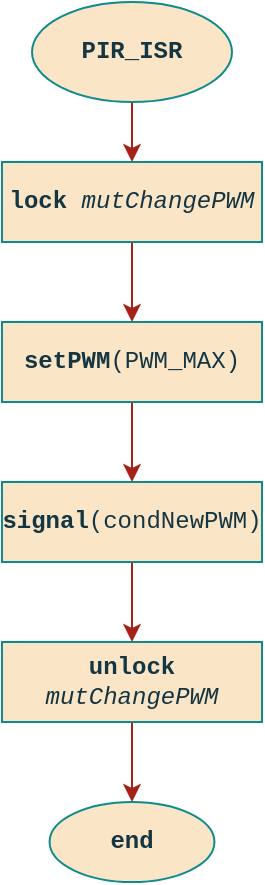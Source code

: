 <mxfile version="15.9.4" type="github" pages="2">
  <diagram id="6MVn9-K-f2hmlOFg9ZMS" name="PIR">
    <mxGraphModel dx="1422" dy="793" grid="1" gridSize="10" guides="1" tooltips="1" connect="1" arrows="1" fold="1" page="1" pageScale="1" pageWidth="827" pageHeight="1169" background="none" math="0" shadow="0">
      <root>
        <mxCell id="0" />
        <mxCell id="1" parent="0" />
        <mxCell id="Gcko24SVet6PCV_JTMuN-30" style="edgeStyle=orthogonalEdgeStyle;curved=0;rounded=1;sketch=0;orthogonalLoop=1;jettySize=auto;html=1;entryX=0.5;entryY=0;entryDx=0;entryDy=0;fontColor=#143642;strokeColor=#A8201A;fillColor=#FAE5C7;" edge="1" parent="1" source="Gcko24SVet6PCV_JTMuN-2" target="Gcko24SVet6PCV_JTMuN-21">
          <mxGeometry relative="1" as="geometry" />
        </mxCell>
        <mxCell id="Gcko24SVet6PCV_JTMuN-2" value="&lt;b&gt;PIR_ISR&lt;/b&gt;" style="ellipse;whiteSpace=wrap;html=1;fontFamily=Courier New;fillColor=#FAE5C7;strokeColor=#0F8B8D;fontColor=#143642;" vertex="1" parent="1">
          <mxGeometry x="390" y="40" width="100" height="50" as="geometry" />
        </mxCell>
        <mxCell id="Gcko24SVet6PCV_JTMuN-31" style="edgeStyle=orthogonalEdgeStyle;curved=0;rounded=1;sketch=0;orthogonalLoop=1;jettySize=auto;html=1;fontColor=#143642;strokeColor=#A8201A;fillColor=#FAE5C7;" edge="1" parent="1" source="Gcko24SVet6PCV_JTMuN-21" target="Gcko24SVet6PCV_JTMuN-22">
          <mxGeometry relative="1" as="geometry" />
        </mxCell>
        <mxCell id="Gcko24SVet6PCV_JTMuN-21" value="&lt;div&gt;&lt;b&gt;lock&lt;/b&gt;&lt;i&gt; mutChangePWM&lt;/i&gt;&lt;br&gt;&lt;/div&gt;" style="rounded=0;whiteSpace=wrap;html=1;sketch=0;fontColor=#143642;strokeColor=#0F8B8D;fillColor=#FAE5C7;fontFamily=Courier New;" vertex="1" parent="1">
          <mxGeometry x="375" y="120" width="130" height="40" as="geometry" />
        </mxCell>
        <mxCell id="Gcko24SVet6PCV_JTMuN-29" value="" style="edgeStyle=orthogonalEdgeStyle;curved=0;rounded=1;sketch=0;orthogonalLoop=1;jettySize=auto;html=1;fontColor=#143642;strokeColor=#A8201A;fillColor=#FAE5C7;" edge="1" parent="1" source="Gcko24SVet6PCV_JTMuN-22" target="Gcko24SVet6PCV_JTMuN-23">
          <mxGeometry relative="1" as="geometry" />
        </mxCell>
        <mxCell id="Gcko24SVet6PCV_JTMuN-22" value="&lt;b&gt;setPWM&lt;/b&gt;(PWM_MAX)" style="rounded=0;whiteSpace=wrap;html=1;sketch=0;fontColor=#143642;strokeColor=#0F8B8D;fillColor=#FAE5C7;fontFamily=Courier New;" vertex="1" parent="1">
          <mxGeometry x="375" y="200" width="130" height="40" as="geometry" />
        </mxCell>
        <mxCell id="Gcko24SVet6PCV_JTMuN-32" value="" style="edgeStyle=orthogonalEdgeStyle;curved=0;rounded=1;sketch=0;orthogonalLoop=1;jettySize=auto;html=1;fontColor=#143642;strokeColor=#A8201A;fillColor=#FAE5C7;" edge="1" parent="1" source="Gcko24SVet6PCV_JTMuN-23" target="Gcko24SVet6PCV_JTMuN-24">
          <mxGeometry relative="1" as="geometry" />
        </mxCell>
        <mxCell id="Gcko24SVet6PCV_JTMuN-23" value="&lt;b&gt;signal&lt;/b&gt;(condNewPWM)" style="rounded=0;whiteSpace=wrap;html=1;sketch=0;fontColor=#143642;strokeColor=#0F8B8D;fillColor=#FAE5C7;fontFamily=Courier New;" vertex="1" parent="1">
          <mxGeometry x="375" y="280" width="130" height="40" as="geometry" />
        </mxCell>
        <mxCell id="Gcko24SVet6PCV_JTMuN-33" value="" style="edgeStyle=orthogonalEdgeStyle;curved=0;rounded=1;sketch=0;orthogonalLoop=1;jettySize=auto;html=1;fontColor=#143642;strokeColor=#A8201A;fillColor=#FAE5C7;" edge="1" parent="1" source="Gcko24SVet6PCV_JTMuN-24" target="Gcko24SVet6PCV_JTMuN-25">
          <mxGeometry relative="1" as="geometry" />
        </mxCell>
        <mxCell id="Gcko24SVet6PCV_JTMuN-24" value="&lt;b&gt;unlock&lt;/b&gt;&lt;i&gt; mutChangePWM&lt;/i&gt;" style="rounded=0;whiteSpace=wrap;html=1;sketch=0;fontColor=#143642;strokeColor=#0F8B8D;fillColor=#FAE5C7;fontFamily=Courier New;" vertex="1" parent="1">
          <mxGeometry x="375" y="360" width="130" height="40" as="geometry" />
        </mxCell>
        <mxCell id="Gcko24SVet6PCV_JTMuN-25" value="&lt;b&gt;end&lt;/b&gt;" style="ellipse;whiteSpace=wrap;html=1;rounded=0;sketch=0;fontFamily=Courier New;fontColor=#143642;strokeColor=#0F8B8D;fillColor=#FAE5C7;" vertex="1" parent="1">
          <mxGeometry x="398.79" y="440" width="82.43" height="40" as="geometry" />
        </mxCell>
      </root>
    </mxGraphModel>
  </diagram>
  <diagram id="CB91oWFV4T3NT6r1UIy6" name="LDR">
    <mxGraphModel dx="1422" dy="793" grid="1" gridSize="10" guides="1" tooltips="1" connect="1" arrows="1" fold="1" page="1" pageScale="1" pageWidth="827" pageHeight="1169" math="0" shadow="0">
      <root>
        <mxCell id="QwTU3_7I9aL6epOTuIsi-0" />
        <mxCell id="QwTU3_7I9aL6epOTuIsi-1" parent="QwTU3_7I9aL6epOTuIsi-0" />
        <mxCell id="ciUFimvyQOYiIMuDzTQJ-2" value="" style="edgeStyle=orthogonalEdgeStyle;curved=0;rounded=1;sketch=0;orthogonalLoop=1;jettySize=auto;html=1;fontColor=#143642;strokeColor=#A8201A;fillColor=#FAE5C7;" edge="1" parent="QwTU3_7I9aL6epOTuIsi-1" source="CuS5D0g-ncPxof96eLsm-1" target="CuS5D0g-ncPxof96eLsm-9">
          <mxGeometry relative="1" as="geometry" />
        </mxCell>
        <mxCell id="CuS5D0g-ncPxof96eLsm-1" value="&lt;b&gt;LDR&lt;/b&gt;" style="ellipse;whiteSpace=wrap;html=1;fontFamily=Courier New;fillColor=#FAE5C7;strokeColor=#0F8B8D;fontColor=#143642;" vertex="1" parent="QwTU3_7I9aL6epOTuIsi-1">
          <mxGeometry x="390" y="40" width="100" height="50" as="geometry" />
        </mxCell>
        <mxCell id="ciUFimvyQOYiIMuDzTQJ-8" value="" style="edgeStyle=orthogonalEdgeStyle;curved=0;rounded=1;sketch=0;orthogonalLoop=1;jettySize=auto;html=1;fontColor=#143642;strokeColor=#A8201A;fillColor=#FAE5C7;" edge="1" parent="QwTU3_7I9aL6epOTuIsi-1" source="CuS5D0g-ncPxof96eLsm-9" target="ciUFimvyQOYiIMuDzTQJ-3">
          <mxGeometry relative="1" as="geometry" />
        </mxCell>
        <mxCell id="CuS5D0g-ncPxof96eLsm-9" value="&lt;span class=&quot;pl-en&quot;&gt;lux &amp;lt;-&lt;/span&gt;&lt;b&gt;&lt;span class=&quot;pl-en&quot;&gt; get_lux&lt;/span&gt;&lt;/b&gt;" style="rounded=0;whiteSpace=wrap;html=1;sketch=0;fontColor=#143642;strokeColor=#0F8B8D;fillColor=#FAE5C7;fontFamily=Courier New;" vertex="1" parent="QwTU3_7I9aL6epOTuIsi-1">
          <mxGeometry x="375" y="120" width="130" height="40" as="geometry" />
        </mxCell>
        <mxCell id="CuS5D0g-ncPxof96eLsm-10" value="&lt;b&gt;end&lt;/b&gt;" style="ellipse;whiteSpace=wrap;html=1;rounded=0;sketch=0;fontFamily=Courier New;fontColor=#143642;strokeColor=#0F8B8D;fillColor=#FAE5C7;" vertex="1" parent="QwTU3_7I9aL6epOTuIsi-1">
          <mxGeometry x="398.79" y="440" width="82.43" height="40" as="geometry" />
        </mxCell>
        <mxCell id="ciUFimvyQOYiIMuDzTQJ-5" value="yes" style="edgeStyle=orthogonalEdgeStyle;curved=0;rounded=1;sketch=0;orthogonalLoop=1;jettySize=auto;html=1;exitX=0;exitY=0.5;exitDx=0;exitDy=0;fontColor=#143642;strokeColor=#A8201A;fillColor=#FAE5C7;" edge="1" parent="QwTU3_7I9aL6epOTuIsi-1" source="ciUFimvyQOYiIMuDzTQJ-3" target="ciUFimvyQOYiIMuDzTQJ-4">
          <mxGeometry x="-0.63" relative="1" as="geometry">
            <mxPoint as="offset" />
          </mxGeometry>
        </mxCell>
        <mxCell id="ciUFimvyQOYiIMuDzTQJ-7" value="no" style="edgeStyle=orthogonalEdgeStyle;curved=0;rounded=1;sketch=0;orthogonalLoop=1;jettySize=auto;html=1;exitX=1;exitY=0.5;exitDx=0;exitDy=0;entryX=0.5;entryY=0;entryDx=0;entryDy=0;fontColor=#143642;strokeColor=#A8201A;fillColor=#FAE5C7;" edge="1" parent="QwTU3_7I9aL6epOTuIsi-1" source="ciUFimvyQOYiIMuDzTQJ-3" target="ciUFimvyQOYiIMuDzTQJ-6">
          <mxGeometry x="-0.615" relative="1" as="geometry">
            <mxPoint as="offset" />
          </mxGeometry>
        </mxCell>
        <mxCell id="ciUFimvyQOYiIMuDzTQJ-3" value="&lt;div&gt;lux &amp;lt; &lt;br&gt;&lt;/div&gt;&lt;div&gt;DAY_TIME_LUX?&lt;/div&gt;" style="rhombus;whiteSpace=wrap;html=1;rounded=0;sketch=0;fontColor=#143642;strokeColor=#0F8B8D;fillColor=#FAE5C7;fontFamily=Courier New;" vertex="1" parent="QwTU3_7I9aL6epOTuIsi-1">
          <mxGeometry x="365" y="200" width="150" height="80" as="geometry" />
        </mxCell>
        <mxCell id="ciUFimvyQOYiIMuDzTQJ-9" style="edgeStyle=orthogonalEdgeStyle;curved=0;rounded=1;sketch=0;orthogonalLoop=1;jettySize=auto;html=1;exitX=0.5;exitY=1;exitDx=0;exitDy=0;fontColor=#143642;strokeColor=#A8201A;fillColor=#FAE5C7;entryX=0;entryY=0.5;entryDx=0;entryDy=0;" edge="1" parent="QwTU3_7I9aL6epOTuIsi-1" source="ciUFimvyQOYiIMuDzTQJ-4" target="ciUFimvyQOYiIMuDzTQJ-10">
          <mxGeometry relative="1" as="geometry">
            <mxPoint x="440" y="400" as="targetPoint" />
          </mxGeometry>
        </mxCell>
        <mxCell id="ciUFimvyQOYiIMuDzTQJ-4" value="PWM_activate &amp;lt;- 1" style="rounded=0;whiteSpace=wrap;html=1;sketch=0;fontColor=#143642;strokeColor=#0F8B8D;fillColor=#FAE5C7;fontFamily=Courier New;" vertex="1" parent="QwTU3_7I9aL6epOTuIsi-1">
          <mxGeometry x="245" y="320" width="130" height="40" as="geometry" />
        </mxCell>
        <mxCell id="ciUFimvyQOYiIMuDzTQJ-11" style="edgeStyle=orthogonalEdgeStyle;curved=0;rounded=1;sketch=0;orthogonalLoop=1;jettySize=auto;html=1;entryX=1;entryY=0.5;entryDx=0;entryDy=0;fontColor=#143642;strokeColor=#A8201A;fillColor=#FAE5C7;" edge="1" parent="QwTU3_7I9aL6epOTuIsi-1" source="ciUFimvyQOYiIMuDzTQJ-6" target="ciUFimvyQOYiIMuDzTQJ-10">
          <mxGeometry relative="1" as="geometry">
            <Array as="points">
              <mxPoint x="565" y="410" />
            </Array>
          </mxGeometry>
        </mxCell>
        <mxCell id="ciUFimvyQOYiIMuDzTQJ-6" value="PWM_activate &amp;lt;- 0" style="rounded=0;whiteSpace=wrap;html=1;sketch=0;fontColor=#143642;strokeColor=#0F8B8D;fillColor=#FAE5C7;fontFamily=Courier New;" vertex="1" parent="QwTU3_7I9aL6epOTuIsi-1">
          <mxGeometry x="500" y="320" width="130" height="40" as="geometry" />
        </mxCell>
        <mxCell id="ciUFimvyQOYiIMuDzTQJ-12" style="edgeStyle=orthogonalEdgeStyle;curved=0;rounded=1;sketch=0;orthogonalLoop=1;jettySize=auto;html=1;exitX=0.5;exitY=1;exitDx=0;exitDy=0;entryX=0.5;entryY=0;entryDx=0;entryDy=0;fontColor=#143642;strokeColor=#A8201A;fillColor=#FAE5C7;" edge="1" parent="QwTU3_7I9aL6epOTuIsi-1" source="ciUFimvyQOYiIMuDzTQJ-10" target="CuS5D0g-ncPxof96eLsm-10">
          <mxGeometry relative="1" as="geometry" />
        </mxCell>
        <mxCell id="ciUFimvyQOYiIMuDzTQJ-10" value="" style="ellipse;whiteSpace=wrap;html=1;aspect=fixed;rounded=0;sketch=0;fontColor=#143642;strokeColor=#0F8B8D;fillColor=#FAE5C7;" vertex="1" parent="QwTU3_7I9aL6epOTuIsi-1">
          <mxGeometry x="430" y="400" width="20" height="20" as="geometry" />
        </mxCell>
      </root>
    </mxGraphModel>
  </diagram>
</mxfile>
